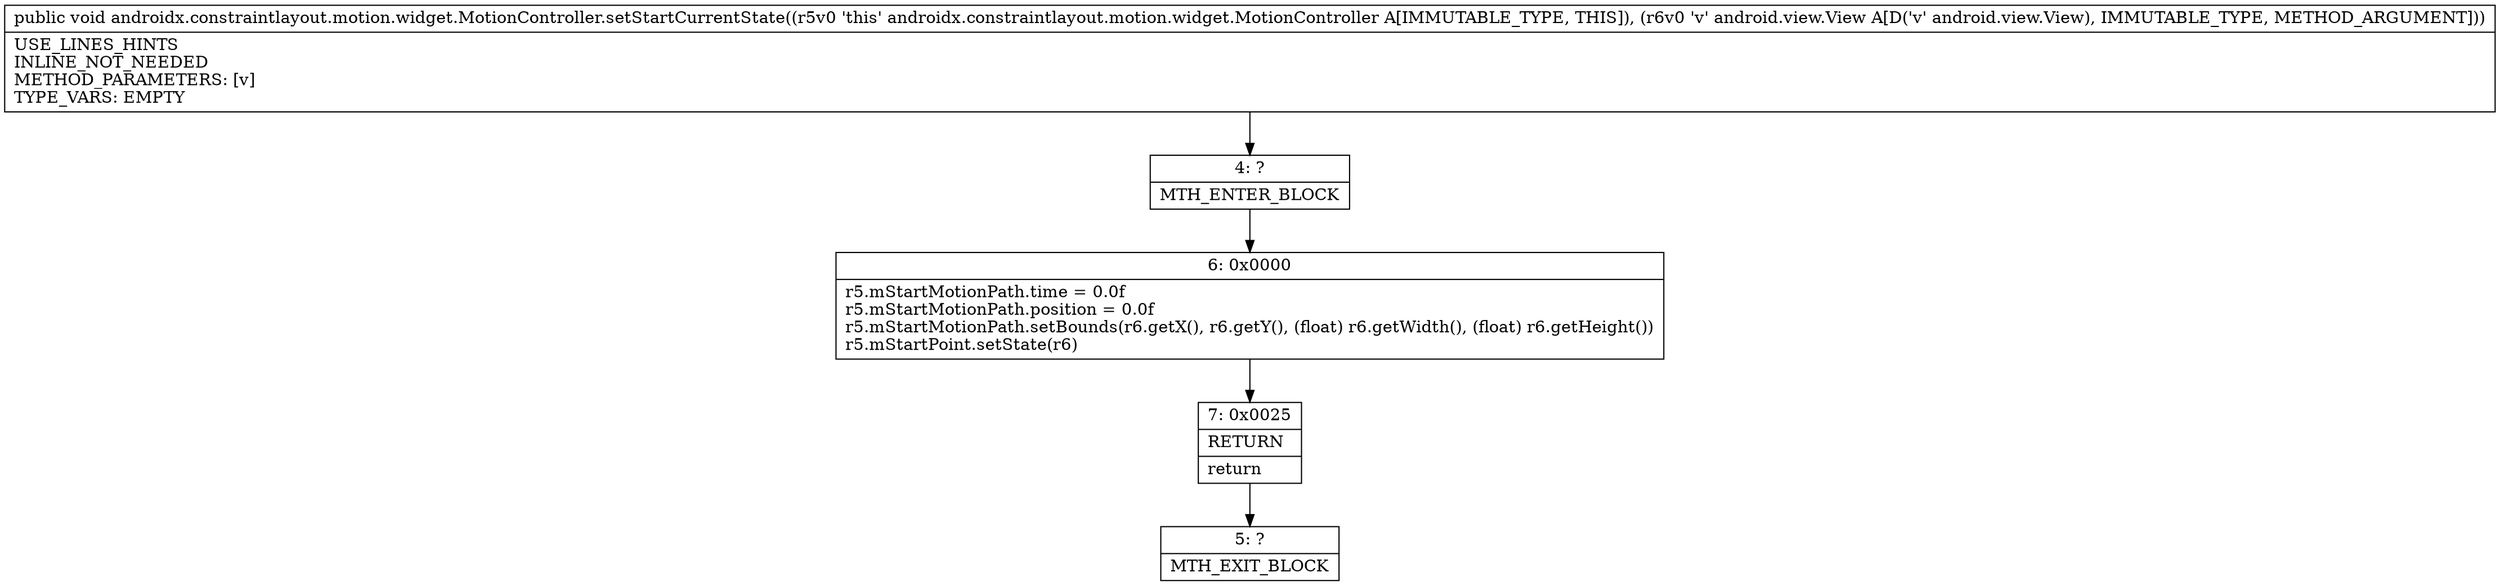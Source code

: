 digraph "CFG forandroidx.constraintlayout.motion.widget.MotionController.setStartCurrentState(Landroid\/view\/View;)V" {
Node_4 [shape=record,label="{4\:\ ?|MTH_ENTER_BLOCK\l}"];
Node_6 [shape=record,label="{6\:\ 0x0000|r5.mStartMotionPath.time = 0.0f\lr5.mStartMotionPath.position = 0.0f\lr5.mStartMotionPath.setBounds(r6.getX(), r6.getY(), (float) r6.getWidth(), (float) r6.getHeight())\lr5.mStartPoint.setState(r6)\l}"];
Node_7 [shape=record,label="{7\:\ 0x0025|RETURN\l|return\l}"];
Node_5 [shape=record,label="{5\:\ ?|MTH_EXIT_BLOCK\l}"];
MethodNode[shape=record,label="{public void androidx.constraintlayout.motion.widget.MotionController.setStartCurrentState((r5v0 'this' androidx.constraintlayout.motion.widget.MotionController A[IMMUTABLE_TYPE, THIS]), (r6v0 'v' android.view.View A[D('v' android.view.View), IMMUTABLE_TYPE, METHOD_ARGUMENT]))  | USE_LINES_HINTS\lINLINE_NOT_NEEDED\lMETHOD_PARAMETERS: [v]\lTYPE_VARS: EMPTY\l}"];
MethodNode -> Node_4;Node_4 -> Node_6;
Node_6 -> Node_7;
Node_7 -> Node_5;
}

